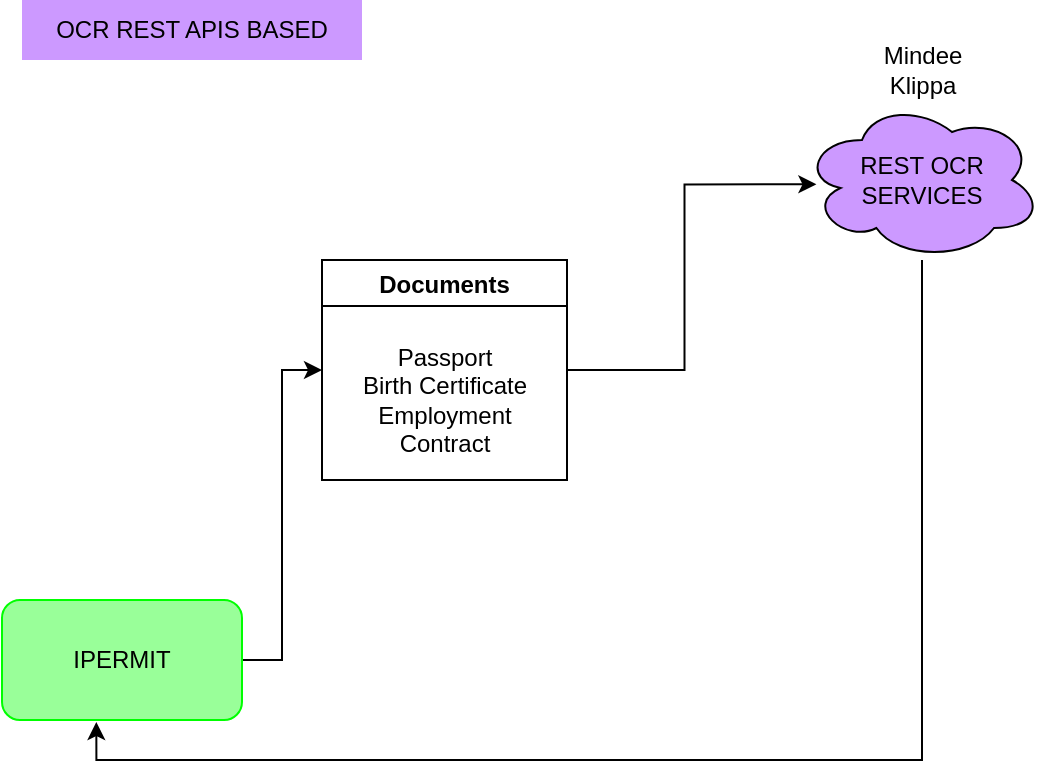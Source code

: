 <mxfile version="16.6.6" type="github">
  <diagram id="66ICu8R35jpRn7LBF2Qq" name="Page-1">
    <mxGraphModel dx="2128" dy="547" grid="1" gridSize="10" guides="1" tooltips="1" connect="1" arrows="1" fold="1" page="1" pageScale="1" pageWidth="850" pageHeight="1100" math="0" shadow="0">
      <root>
        <mxCell id="0" />
        <mxCell id="1" parent="0" />
        <mxCell id="LLvebhQf9_cgqPC14got-18" style="edgeStyle=orthogonalEdgeStyle;rounded=0;orthogonalLoop=1;jettySize=auto;html=1;exitX=1;exitY=0.5;exitDx=0;exitDy=0;entryX=0.06;entryY=0.527;entryDx=0;entryDy=0;entryPerimeter=0;" edge="1" parent="1" source="LLvebhQf9_cgqPC14got-1" target="LLvebhQf9_cgqPC14got-3">
          <mxGeometry relative="1" as="geometry" />
        </mxCell>
        <mxCell id="LLvebhQf9_cgqPC14got-1" value="Documents" style="swimlane;" vertex="1" parent="1">
          <mxGeometry x="20" y="180" width="122.5" height="110" as="geometry" />
        </mxCell>
        <mxCell id="LLvebhQf9_cgqPC14got-21" value="Passport&lt;br&gt;Birth Certificate&lt;br&gt;Employment &lt;br&gt;Contract" style="text;html=1;align=center;verticalAlign=middle;resizable=0;points=[];autosize=1;strokeColor=none;fillColor=none;" vertex="1" parent="LLvebhQf9_cgqPC14got-1">
          <mxGeometry x="11.25" y="40" width="100" height="60" as="geometry" />
        </mxCell>
        <mxCell id="LLvebhQf9_cgqPC14got-2" value="OCR REST APIS BASED" style="text;html=1;strokeColor=none;fillColor=#CC99FF;align=center;verticalAlign=middle;whiteSpace=wrap;rounded=0;" vertex="1" parent="1">
          <mxGeometry x="-130" y="50" width="170" height="30" as="geometry" />
        </mxCell>
        <mxCell id="LLvebhQf9_cgqPC14got-20" style="edgeStyle=orthogonalEdgeStyle;rounded=0;orthogonalLoop=1;jettySize=auto;html=1;entryX=0.393;entryY=1.017;entryDx=0;entryDy=0;entryPerimeter=0;" edge="1" parent="1" source="LLvebhQf9_cgqPC14got-3" target="LLvebhQf9_cgqPC14got-13">
          <mxGeometry relative="1" as="geometry">
            <Array as="points">
              <mxPoint x="320" y="430" />
              <mxPoint x="-93" y="430" />
            </Array>
          </mxGeometry>
        </mxCell>
        <mxCell id="LLvebhQf9_cgqPC14got-3" value="REST OCR SERVICES" style="ellipse;shape=cloud;whiteSpace=wrap;html=1;fillColor=#CC99FF;" vertex="1" parent="1">
          <mxGeometry x="260" y="100" width="120" height="80" as="geometry" />
        </mxCell>
        <mxCell id="LLvebhQf9_cgqPC14got-14" style="edgeStyle=orthogonalEdgeStyle;rounded=0;orthogonalLoop=1;jettySize=auto;html=1;entryX=0;entryY=0.5;entryDx=0;entryDy=0;" edge="1" parent="1" source="LLvebhQf9_cgqPC14got-13" target="LLvebhQf9_cgqPC14got-1">
          <mxGeometry relative="1" as="geometry" />
        </mxCell>
        <mxCell id="LLvebhQf9_cgqPC14got-13" value="IPERMIT" style="rounded=1;whiteSpace=wrap;html=1;fillColor=#99FF99;strokeColor=#00FF00;" vertex="1" parent="1">
          <mxGeometry x="-140" y="350" width="120" height="60" as="geometry" />
        </mxCell>
        <mxCell id="LLvebhQf9_cgqPC14got-17" value="Mindee&lt;br&gt;Klippa" style="text;html=1;align=center;verticalAlign=middle;resizable=0;points=[];autosize=1;strokeColor=none;fillColor=none;" vertex="1" parent="1">
          <mxGeometry x="295" y="70" width="50" height="30" as="geometry" />
        </mxCell>
      </root>
    </mxGraphModel>
  </diagram>
</mxfile>
